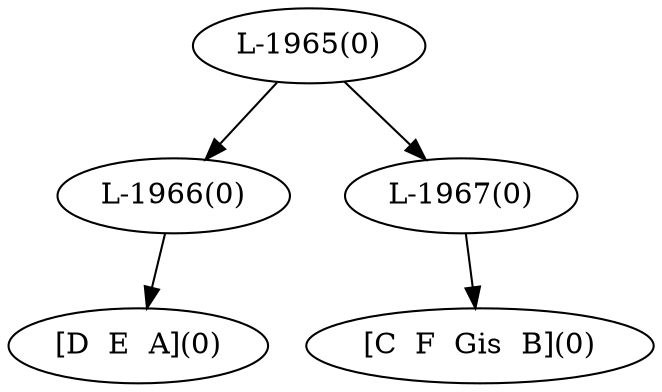 digraph sample{
"L-1966(0)"->"[D  E  A](0)"
"L-1967(0)"->"[C  F  Gis  B](0)"
"L-1965(0)"->"L-1966(0)"
"L-1965(0)"->"L-1967(0)"
{rank = min; "L-1965(0)"}
{rank = same; "L-1966(0)"; "L-1967(0)";}
{rank = max; "[C  F  Gis  B](0)"; "[D  E  A](0)";}
}